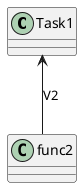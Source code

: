 {
  "sha1": "7yi2e1kqqv6e178jvsba2h9lcy0imll",
  "insertion": {
    "when": "2024-05-30T20:48:21.306Z",
    "url": "http://forum.plantuml.net/7424/tool-tip-doesnt-work-on-down-arrow",
    "user": "plantuml@gmail.com"
  }
}
@startuml
Task1 <-down- func2[[{V1}]]: V2
@enduml
